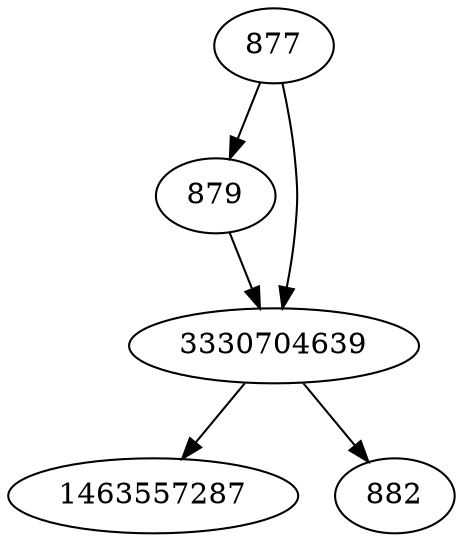 strict digraph  {
1463557287;
877;
879;
882;
3330704639;
877 -> 3330704639;
877 -> 879;
879 -> 3330704639;
3330704639 -> 1463557287;
3330704639 -> 882;
}
